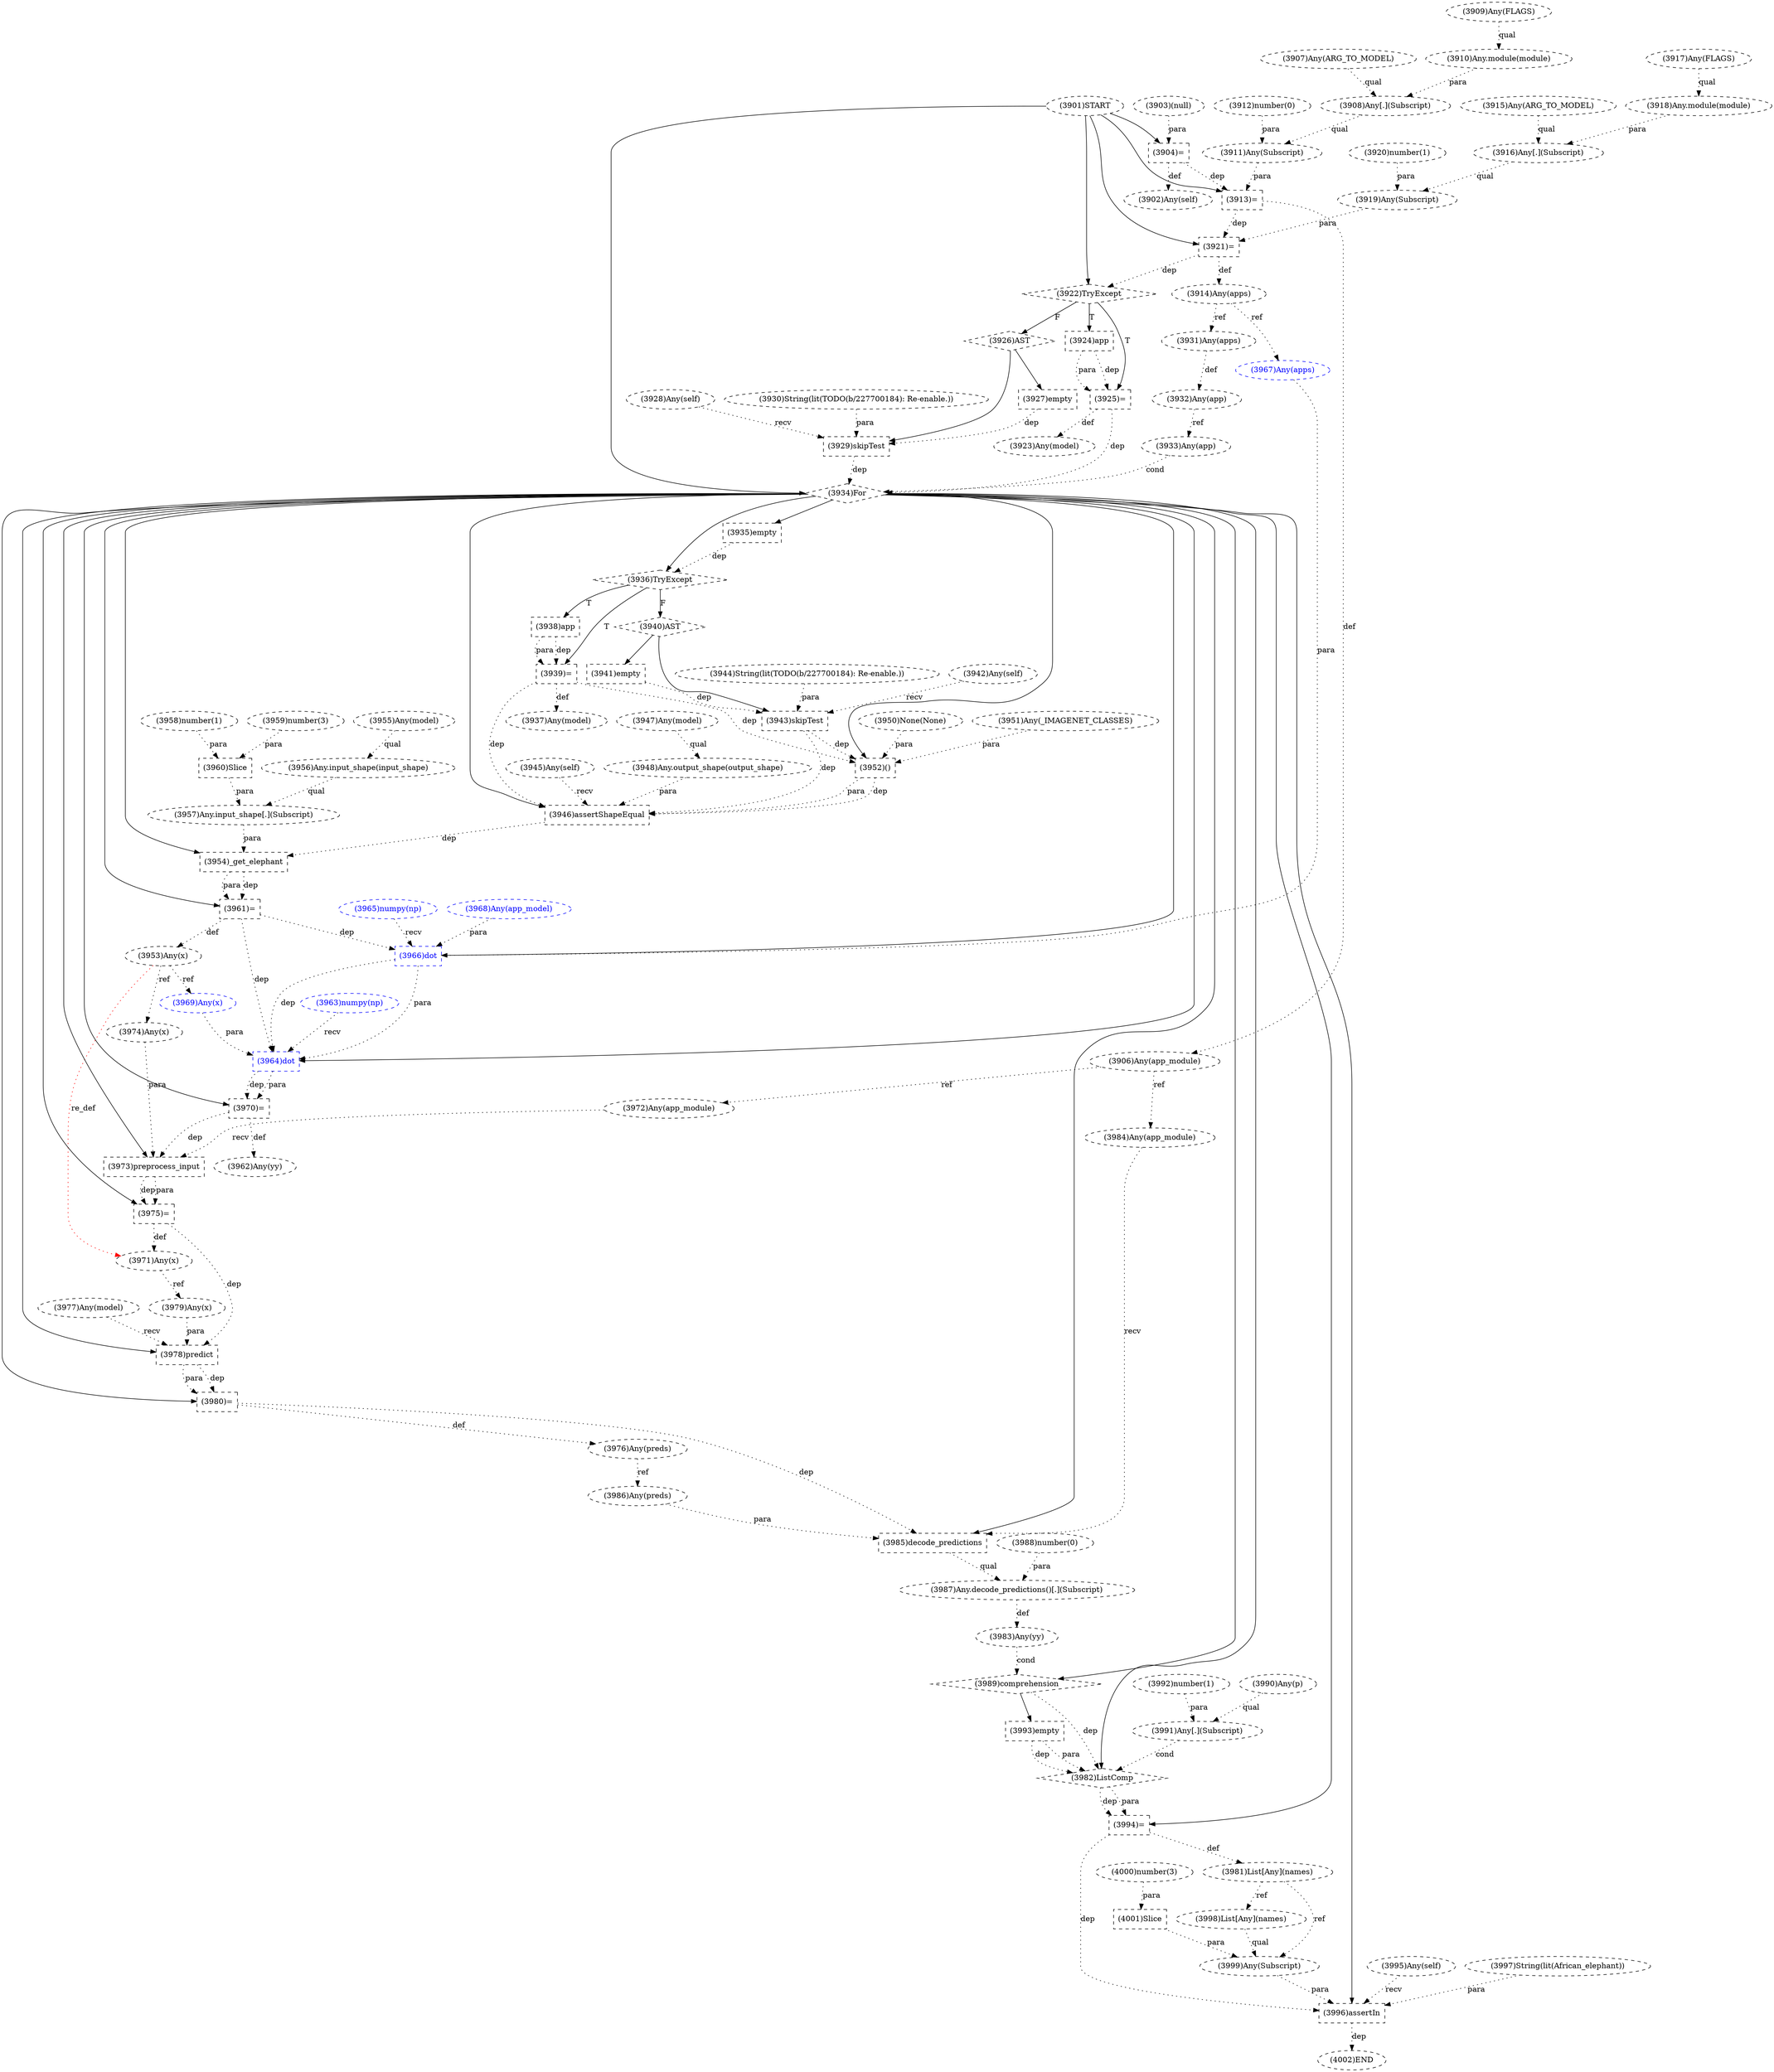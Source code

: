 digraph G {
1 [label="(3915)Any(ARG_TO_MODEL)" shape=ellipse style=dashed]
2 [label="(3995)Any(self)" shape=ellipse style=dashed]
3 [label="(3982)ListComp" shape=diamond style=dashed]
4 [label="(3953)Any(x)" shape=ellipse style=dashed]
5 [label="(3920)number(1)" shape=ellipse style=dashed]
6 [label="(3922)TryExcept" shape=diamond style=dashed]
7 [label="(3969)Any(x)" shape=ellipse style=dashed color=blue fontcolor=blue]
8 [label="(3970)=" shape=box style=dashed]
9 [label="(3901)START" style=dashed]
10 [label="(3985)decode_predictions" shape=box style=dashed]
11 [label="(3913)=" shape=box style=dashed]
12 [label="(3927)empty" shape=box style=dashed]
13 [label="(3989)comprehension" shape=diamond style=dashed]
14 [label="(3974)Any(x)" shape=ellipse style=dashed]
15 [label="(3984)Any(app_module)" shape=ellipse style=dashed]
16 [label="(3940)AST" shape=diamond style=dashed]
17 [label="(3972)Any(app_module)" shape=ellipse style=dashed]
18 [label="(3991)Any[.](Subscript)" shape=ellipse style=dashed]
19 [label="(3918)Any.module(module)" shape=ellipse style=dashed]
20 [label="(3917)Any(FLAGS)" shape=ellipse style=dashed]
21 [label="(3923)Any(model)" shape=ellipse style=dashed]
22 [label="(3935)empty" shape=box style=dashed]
23 [label="(3911)Any(Subscript)" shape=ellipse style=dashed]
24 [label="(3986)Any(preds)" shape=ellipse style=dashed]
25 [label="(3960)Slice" shape=box style=dashed]
26 [label="(3973)preprocess_input" shape=box style=dashed]
27 [label="(3903)(null)" shape=ellipse style=dashed]
28 [label="(3933)Any(app)" shape=ellipse style=dashed]
29 [label="(3910)Any.module(module)" shape=ellipse style=dashed]
30 [label="(3937)Any(model)" shape=ellipse style=dashed]
31 [label="(3997)String(lit(African_elephant))" shape=ellipse style=dashed]
32 [label="(3947)Any(model)" shape=ellipse style=dashed]
33 [label="(3902)Any(self)" shape=ellipse style=dashed]
34 [label="(3928)Any(self)" shape=ellipse style=dashed]
35 [label="(3961)=" shape=box style=dashed]
36 [label="(3932)Any(app)" shape=ellipse style=dashed]
37 [label="(3945)Any(self)" shape=ellipse style=dashed]
38 [label="(3983)Any(yy)" shape=ellipse style=dashed]
39 [label="(3962)Any(yy)" shape=ellipse style=dashed]
40 [label="(3909)Any(FLAGS)" shape=ellipse style=dashed]
41 [label="(3931)Any(apps)" shape=ellipse style=dashed]
42 [label="(3938)app" shape=box style=dashed]
43 [label="(3941)empty" shape=box style=dashed]
44 [label="(3950)None(None)" shape=ellipse style=dashed]
45 [label="(3971)Any(x)" shape=ellipse style=dashed]
46 [label="(3951)Any(_IMAGENET_CLASSES)" shape=ellipse style=dashed]
47 [label="(3925)=" shape=box style=dashed]
48 [label="(3994)=" shape=box style=dashed]
49 [label="(3980)=" shape=box style=dashed]
50 [label="(3966)dot" shape=box style=dashed color=blue fontcolor=blue]
51 [label="(3930)String(lit(TODO(b/227700184): Re-enable.))" shape=ellipse style=dashed]
52 [label="(3990)Any(p)" shape=ellipse style=dashed]
53 [label="(3906)Any(app_module)" shape=ellipse style=dashed]
54 [label="(3914)Any(apps)" shape=ellipse style=dashed]
55 [label="(3926)AST" shape=diamond style=dashed]
56 [label="(3936)TryExcept" shape=diamond style=dashed]
57 [label="(3999)Any(Subscript)" shape=ellipse style=dashed]
58 [label="(3912)number(0)" shape=ellipse style=dashed]
59 [label="(3978)predict" shape=box style=dashed]
60 [label="(3965)numpy(np)" shape=ellipse style=dashed color=blue fontcolor=blue]
61 [label="(3916)Any[.](Subscript)" shape=ellipse style=dashed]
62 [label="(3975)=" shape=box style=dashed]
63 [label="(3944)String(lit(TODO(b/227700184): Re-enable.))" shape=ellipse style=dashed]
64 [label="(3957)Any.input_shape[.](Subscript)" shape=ellipse style=dashed]
65 [label="(3967)Any(apps)" shape=ellipse style=dashed color=blue fontcolor=blue]
66 [label="(3976)Any(preds)" shape=ellipse style=dashed]
67 [label="(3942)Any(self)" shape=ellipse style=dashed]
68 [label="(3954)_get_elephant" shape=box style=dashed]
69 [label="(3921)=" shape=box style=dashed]
70 [label="(3968)Any(app_model)" shape=ellipse style=dashed color=blue fontcolor=blue]
71 [label="(3992)number(1)" shape=ellipse style=dashed]
72 [label="(3924)app" shape=box style=dashed]
73 [label="(3948)Any.output_shape(output_shape)" shape=ellipse style=dashed]
74 [label="(3981)List[Any](names)" shape=ellipse style=dashed]
75 [label="(3958)number(1)" shape=ellipse style=dashed]
76 [label="(3979)Any(x)" shape=ellipse style=dashed]
77 [label="(3987)Any.decode_predictions()[.](Subscript)" shape=ellipse style=dashed]
78 [label="(3943)skipTest" shape=box style=dashed]
79 [label="(3977)Any(model)" shape=ellipse style=dashed]
80 [label="(3934)For" shape=diamond style=dashed]
81 [label="(4000)number(3)" shape=ellipse style=dashed]
82 [label="(3955)Any(model)" shape=ellipse style=dashed]
83 [label="(4001)Slice" shape=box style=dashed]
84 [label="(3907)Any(ARG_TO_MODEL)" shape=ellipse style=dashed]
85 [label="(3988)number(0)" shape=ellipse style=dashed]
86 [label="(3908)Any[.](Subscript)" shape=ellipse style=dashed]
87 [label="(3963)numpy(np)" shape=ellipse style=dashed color=blue fontcolor=blue]
88 [label="(3964)dot" shape=box style=dashed color=blue fontcolor=blue]
89 [label="(3929)skipTest" shape=box style=dashed]
90 [label="(3919)Any(Subscript)" shape=ellipse style=dashed]
91 [label="(3993)empty" shape=box style=dashed]
92 [label="(3998)List[Any](names)" shape=ellipse style=dashed]
93 [label="(3959)number(3)" shape=ellipse style=dashed]
94 [label="(4002)END" style=dashed]
95 [label="(3939)=" shape=box style=dashed]
96 [label="(3956)Any.input_shape(input_shape)" shape=ellipse style=dashed]
97 [label="(3946)assertShapeEqual" shape=box style=dashed]
98 [label="(3904)=" shape=box style=dashed]
99 [label="(3996)assertIn" shape=box style=dashed]
100 [label="(3952)()" shape=box style=dashed]
80 -> 3 [label="" style=solid];
18 -> 3 [label="cond" style=dotted];
13 -> 3 [label="dep" style=dotted];
91 -> 3 [label="dep" style=dotted];
91 -> 3 [label="para" style=dotted];
35 -> 4 [label="def" style=dotted];
9 -> 6 [label="" style=solid];
69 -> 6 [label="dep" style=dotted];
4 -> 7 [label="ref" style=dotted];
80 -> 8 [label="" style=solid];
88 -> 8 [label="dep" style=dotted];
88 -> 8 [label="para" style=dotted];
80 -> 10 [label="" style=solid];
15 -> 10 [label="recv" style=dotted];
24 -> 10 [label="para" style=dotted];
49 -> 10 [label="dep" style=dotted];
9 -> 11 [label="" style=solid];
23 -> 11 [label="para" style=dotted];
98 -> 11 [label="dep" style=dotted];
55 -> 12 [label="" style=solid];
80 -> 13 [label="" style=solid];
38 -> 13 [label="cond" style=dotted];
4 -> 14 [label="ref" style=dotted];
53 -> 15 [label="ref" style=dotted];
56 -> 16 [label="F"];
53 -> 17 [label="ref" style=dotted];
52 -> 18 [label="qual" style=dotted];
71 -> 18 [label="para" style=dotted];
20 -> 19 [label="qual" style=dotted];
47 -> 21 [label="def" style=dotted];
80 -> 22 [label="" style=solid];
86 -> 23 [label="qual" style=dotted];
58 -> 23 [label="para" style=dotted];
66 -> 24 [label="ref" style=dotted];
75 -> 25 [label="para" style=dotted];
93 -> 25 [label="para" style=dotted];
80 -> 26 [label="" style=solid];
17 -> 26 [label="recv" style=dotted];
14 -> 26 [label="para" style=dotted];
8 -> 26 [label="dep" style=dotted];
36 -> 28 [label="ref" style=dotted];
40 -> 29 [label="qual" style=dotted];
95 -> 30 [label="def" style=dotted];
98 -> 33 [label="def" style=dotted];
80 -> 35 [label="" style=solid];
68 -> 35 [label="dep" style=dotted];
68 -> 35 [label="para" style=dotted];
41 -> 36 [label="def" style=dotted];
77 -> 38 [label="def" style=dotted];
8 -> 39 [label="def" style=dotted];
54 -> 41 [label="ref" style=dotted];
56 -> 42 [label="T"];
16 -> 43 [label="" style=solid];
62 -> 45 [label="def" style=dotted];
4 -> 45 [label="re_def" style=dotted color=red];
6 -> 47 [label="T"];
72 -> 47 [label="dep" style=dotted];
72 -> 47 [label="para" style=dotted];
80 -> 48 [label="" style=solid];
3 -> 48 [label="dep" style=dotted];
3 -> 48 [label="para" style=dotted];
80 -> 49 [label="" style=solid];
59 -> 49 [label="dep" style=dotted];
59 -> 49 [label="para" style=dotted];
80 -> 50 [label="" style=solid];
60 -> 50 [label="recv" style=dotted];
65 -> 50 [label="para" style=dotted];
70 -> 50 [label="para" style=dotted];
35 -> 50 [label="dep" style=dotted];
11 -> 53 [label="def" style=dotted];
69 -> 54 [label="def" style=dotted];
6 -> 55 [label="F"];
80 -> 56 [label="" style=solid];
22 -> 56 [label="dep" style=dotted];
92 -> 57 [label="qual" style=dotted];
83 -> 57 [label="para" style=dotted];
74 -> 57 [label="ref" style=dotted];
80 -> 59 [label="" style=solid];
79 -> 59 [label="recv" style=dotted];
76 -> 59 [label="para" style=dotted];
62 -> 59 [label="dep" style=dotted];
1 -> 61 [label="qual" style=dotted];
19 -> 61 [label="para" style=dotted];
80 -> 62 [label="" style=solid];
26 -> 62 [label="dep" style=dotted];
26 -> 62 [label="para" style=dotted];
96 -> 64 [label="qual" style=dotted];
25 -> 64 [label="para" style=dotted];
54 -> 65 [label="ref" style=dotted];
49 -> 66 [label="def" style=dotted];
80 -> 68 [label="" style=solid];
64 -> 68 [label="para" style=dotted];
97 -> 68 [label="dep" style=dotted];
9 -> 69 [label="" style=solid];
90 -> 69 [label="para" style=dotted];
11 -> 69 [label="dep" style=dotted];
6 -> 72 [label="T"];
32 -> 73 [label="qual" style=dotted];
48 -> 74 [label="def" style=dotted];
45 -> 76 [label="ref" style=dotted];
10 -> 77 [label="qual" style=dotted];
85 -> 77 [label="para" style=dotted];
16 -> 78 [label="" style=solid];
67 -> 78 [label="recv" style=dotted];
63 -> 78 [label="para" style=dotted];
43 -> 78 [label="dep" style=dotted];
9 -> 80 [label="" style=solid];
28 -> 80 [label="cond" style=dotted];
89 -> 80 [label="dep" style=dotted];
47 -> 80 [label="dep" style=dotted];
81 -> 83 [label="para" style=dotted];
84 -> 86 [label="qual" style=dotted];
29 -> 86 [label="para" style=dotted];
80 -> 88 [label="" style=solid];
87 -> 88 [label="recv" style=dotted];
50 -> 88 [label="dep" style=dotted];
50 -> 88 [label="para" style=dotted];
7 -> 88 [label="para" style=dotted];
35 -> 88 [label="dep" style=dotted];
55 -> 89 [label="" style=solid];
34 -> 89 [label="recv" style=dotted];
51 -> 89 [label="para" style=dotted];
12 -> 89 [label="dep" style=dotted];
61 -> 90 [label="qual" style=dotted];
5 -> 90 [label="para" style=dotted];
13 -> 91 [label="" style=solid];
74 -> 92 [label="ref" style=dotted];
99 -> 94 [label="dep" style=dotted];
56 -> 95 [label="T"];
42 -> 95 [label="dep" style=dotted];
42 -> 95 [label="para" style=dotted];
82 -> 96 [label="qual" style=dotted];
80 -> 97 [label="" style=solid];
37 -> 97 [label="recv" style=dotted];
73 -> 97 [label="para" style=dotted];
100 -> 97 [label="dep" style=dotted];
100 -> 97 [label="para" style=dotted];
95 -> 97 [label="dep" style=dotted];
78 -> 97 [label="dep" style=dotted];
9 -> 98 [label="" style=solid];
27 -> 98 [label="para" style=dotted];
80 -> 99 [label="" style=solid];
2 -> 99 [label="recv" style=dotted];
31 -> 99 [label="para" style=dotted];
57 -> 99 [label="para" style=dotted];
48 -> 99 [label="dep" style=dotted];
80 -> 100 [label="" style=solid];
44 -> 100 [label="para" style=dotted];
46 -> 100 [label="para" style=dotted];
95 -> 100 [label="dep" style=dotted];
78 -> 100 [label="dep" style=dotted];
}